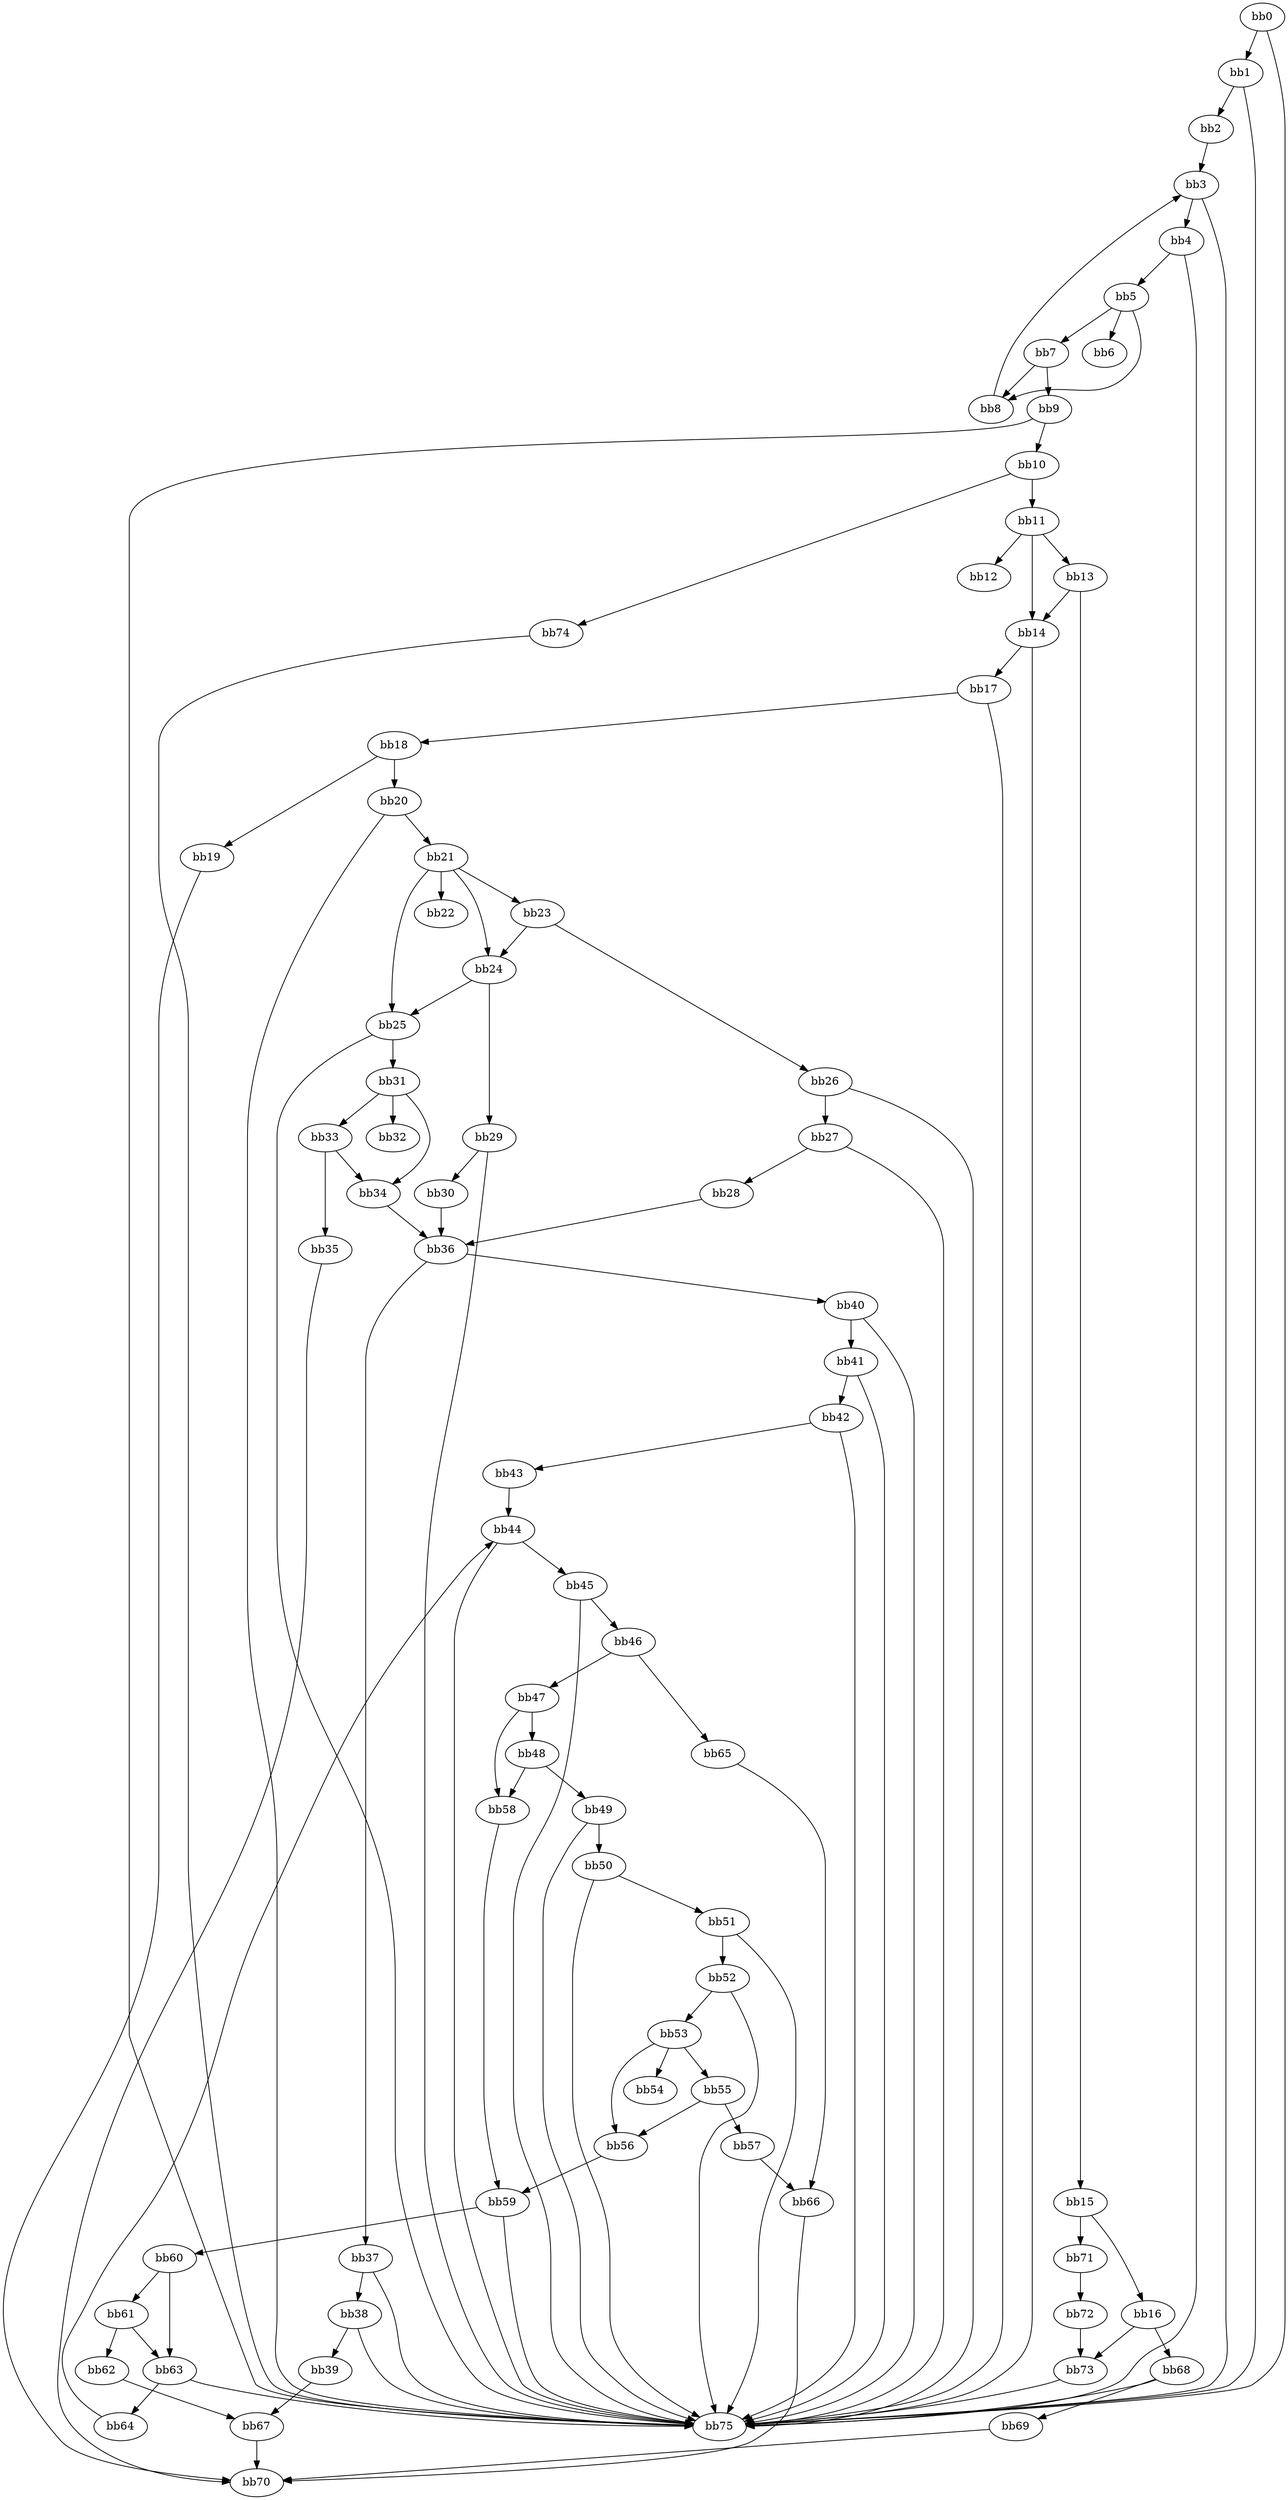digraph {
    0 [ label = "bb0\l" ]
    1 [ label = "bb1\l" ]
    2 [ label = "bb2\l" ]
    3 [ label = "bb3\l" ]
    4 [ label = "bb4\l" ]
    5 [ label = "bb5\l" ]
    6 [ label = "bb6\l" ]
    7 [ label = "bb7\l" ]
    8 [ label = "bb8\l" ]
    9 [ label = "bb9\l" ]
    10 [ label = "bb10\l" ]
    11 [ label = "bb11\l" ]
    12 [ label = "bb12\l" ]
    13 [ label = "bb13\l" ]
    14 [ label = "bb14\l" ]
    15 [ label = "bb15\l" ]
    16 [ label = "bb16\l" ]
    17 [ label = "bb17\l" ]
    18 [ label = "bb18\l" ]
    19 [ label = "bb19\l" ]
    20 [ label = "bb20\l" ]
    21 [ label = "bb21\l" ]
    22 [ label = "bb22\l" ]
    23 [ label = "bb23\l" ]
    24 [ label = "bb24\l" ]
    25 [ label = "bb25\l" ]
    26 [ label = "bb26\l" ]
    27 [ label = "bb27\l" ]
    28 [ label = "bb28\l" ]
    29 [ label = "bb29\l" ]
    30 [ label = "bb30\l" ]
    31 [ label = "bb31\l" ]
    32 [ label = "bb32\l" ]
    33 [ label = "bb33\l" ]
    34 [ label = "bb34\l" ]
    35 [ label = "bb35\l" ]
    36 [ label = "bb36\l" ]
    37 [ label = "bb37\l" ]
    38 [ label = "bb38\l" ]
    39 [ label = "bb39\l" ]
    40 [ label = "bb40\l" ]
    41 [ label = "bb41\l" ]
    42 [ label = "bb42\l" ]
    43 [ label = "bb43\l" ]
    44 [ label = "bb44\l" ]
    45 [ label = "bb45\l" ]
    46 [ label = "bb46\l" ]
    47 [ label = "bb47\l" ]
    48 [ label = "bb48\l" ]
    49 [ label = "bb49\l" ]
    50 [ label = "bb50\l" ]
    51 [ label = "bb51\l" ]
    52 [ label = "bb52\l" ]
    53 [ label = "bb53\l" ]
    54 [ label = "bb54\l" ]
    55 [ label = "bb55\l" ]
    56 [ label = "bb56\l" ]
    57 [ label = "bb57\l" ]
    58 [ label = "bb58\l" ]
    59 [ label = "bb59\l" ]
    60 [ label = "bb60\l" ]
    61 [ label = "bb61\l" ]
    62 [ label = "bb62\l" ]
    63 [ label = "bb63\l" ]
    64 [ label = "bb64\l" ]
    65 [ label = "bb65\l" ]
    66 [ label = "bb66\l" ]
    67 [ label = "bb67\l" ]
    68 [ label = "bb68\l" ]
    69 [ label = "bb69\l" ]
    70 [ label = "bb70\l" ]
    71 [ label = "bb71\l" ]
    72 [ label = "bb72\l" ]
    73 [ label = "bb73\l" ]
    74 [ label = "bb74\l" ]
    75 [ label = "bb75\l" ]
    0 -> 1 [ ]
    0 -> 75 [ ]
    1 -> 2 [ ]
    1 -> 75 [ ]
    2 -> 3 [ ]
    3 -> 4 [ ]
    3 -> 75 [ ]
    4 -> 5 [ ]
    4 -> 75 [ ]
    5 -> 6 [ ]
    5 -> 7 [ ]
    5 -> 8 [ ]
    7 -> 8 [ ]
    7 -> 9 [ ]
    8 -> 3 [ ]
    9 -> 10 [ ]
    9 -> 75 [ ]
    10 -> 11 [ ]
    10 -> 74 [ ]
    11 -> 12 [ ]
    11 -> 13 [ ]
    11 -> 14 [ ]
    13 -> 14 [ ]
    13 -> 15 [ ]
    14 -> 17 [ ]
    14 -> 75 [ ]
    15 -> 16 [ ]
    15 -> 71 [ ]
    16 -> 68 [ ]
    16 -> 73 [ ]
    17 -> 18 [ ]
    17 -> 75 [ ]
    18 -> 19 [ ]
    18 -> 20 [ ]
    19 -> 70 [ ]
    20 -> 21 [ ]
    20 -> 75 [ ]
    21 -> 22 [ ]
    21 -> 23 [ ]
    21 -> 24 [ ]
    21 -> 25 [ ]
    23 -> 24 [ ]
    23 -> 26 [ ]
    24 -> 25 [ ]
    24 -> 29 [ ]
    25 -> 31 [ ]
    25 -> 75 [ ]
    26 -> 27 [ ]
    26 -> 75 [ ]
    27 -> 28 [ ]
    27 -> 75 [ ]
    28 -> 36 [ ]
    29 -> 30 [ ]
    29 -> 75 [ ]
    30 -> 36 [ ]
    31 -> 32 [ ]
    31 -> 33 [ ]
    31 -> 34 [ ]
    33 -> 34 [ ]
    33 -> 35 [ ]
    34 -> 36 [ ]
    35 -> 70 [ ]
    36 -> 37 [ ]
    36 -> 40 [ ]
    37 -> 38 [ ]
    37 -> 75 [ ]
    38 -> 39 [ ]
    38 -> 75 [ ]
    39 -> 67 [ ]
    40 -> 41 [ ]
    40 -> 75 [ ]
    41 -> 42 [ ]
    41 -> 75 [ ]
    42 -> 43 [ ]
    42 -> 75 [ ]
    43 -> 44 [ ]
    44 -> 45 [ ]
    44 -> 75 [ ]
    45 -> 46 [ ]
    45 -> 75 [ ]
    46 -> 47 [ ]
    46 -> 65 [ ]
    47 -> 48 [ ]
    47 -> 58 [ ]
    48 -> 49 [ ]
    48 -> 58 [ ]
    49 -> 50 [ ]
    49 -> 75 [ ]
    50 -> 51 [ ]
    50 -> 75 [ ]
    51 -> 52 [ ]
    51 -> 75 [ ]
    52 -> 53 [ ]
    52 -> 75 [ ]
    53 -> 54 [ ]
    53 -> 55 [ ]
    53 -> 56 [ ]
    55 -> 56 [ ]
    55 -> 57 [ ]
    56 -> 59 [ ]
    57 -> 66 [ ]
    58 -> 59 [ ]
    59 -> 60 [ ]
    59 -> 75 [ ]
    60 -> 61 [ ]
    60 -> 63 [ ]
    61 -> 62 [ ]
    61 -> 63 [ ]
    62 -> 67 [ ]
    63 -> 64 [ ]
    63 -> 75 [ ]
    64 -> 44 [ ]
    65 -> 66 [ ]
    66 -> 70 [ ]
    67 -> 70 [ ]
    68 -> 69 [ ]
    68 -> 75 [ ]
    69 -> 70 [ ]
    71 -> 72 [ ]
    72 -> 73 [ ]
    73 -> 75 [ ]
    74 -> 75 [ ]
}

